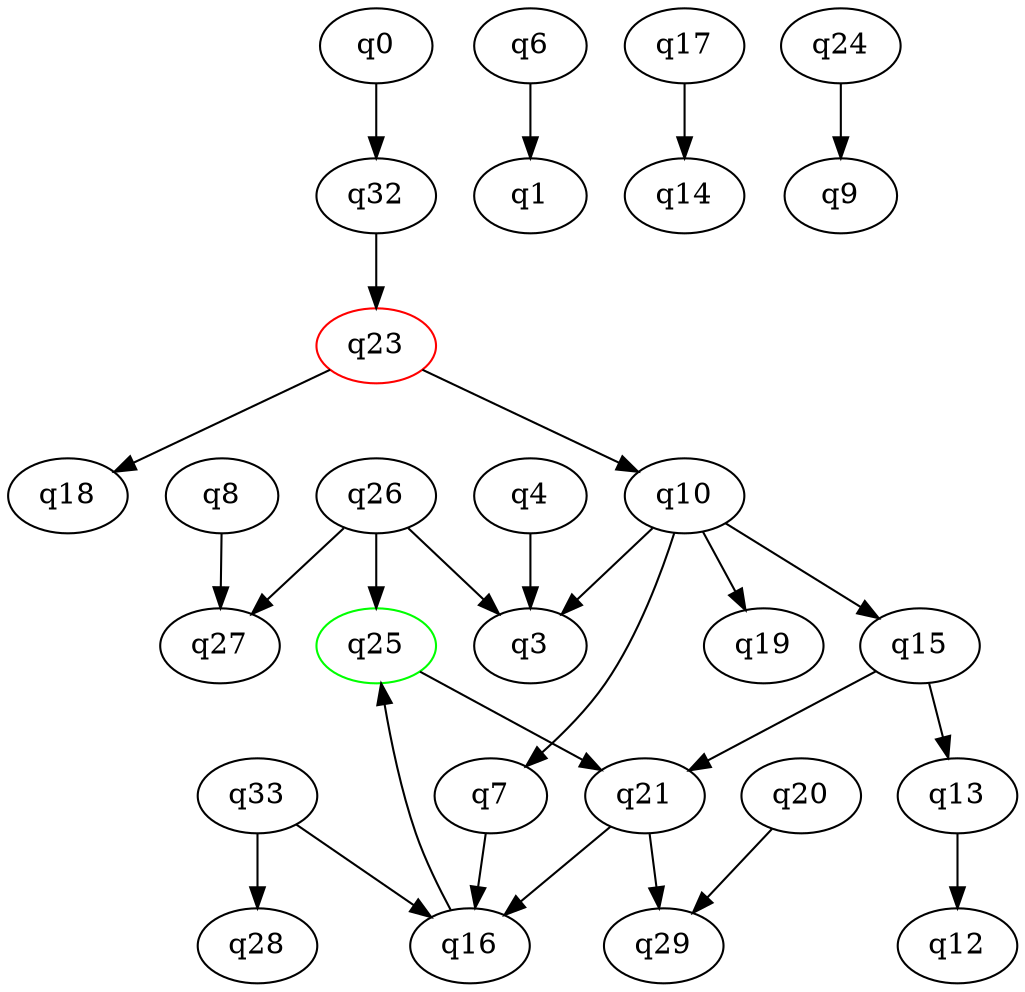 digraph A{
q25 [initial=1,color=green];
q23 [final=1,color=red];
q0 -> q32;
q4 -> q3;
q6 -> q1;
q7 -> q16;
q8 -> q27;
q10 -> q3;
q10 -> q7;
q10 -> q15;
q10 -> q19;
q13 -> q12;
q15 -> q13;
q15 -> q21;
q16 -> q25;
q17 -> q14;
q20 -> q29;
q21 -> q16;
q21 -> q29;
q23 -> q10;
q23 -> q18;
q24 -> q9;
q25 -> q21;
q26 -> q3;
q26 -> q25;
q26 -> q27;
q32 -> q23;
q33 -> q16;
q33 -> q28;
}